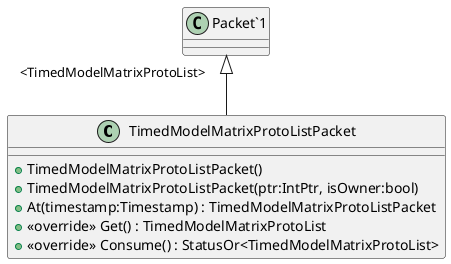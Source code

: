 @startuml
class TimedModelMatrixProtoListPacket {
    + TimedModelMatrixProtoListPacket()
    + TimedModelMatrixProtoListPacket(ptr:IntPtr, isOwner:bool)
    + At(timestamp:Timestamp) : TimedModelMatrixProtoListPacket
    + <<override>> Get() : TimedModelMatrixProtoList
    + <<override>> Consume() : StatusOr<TimedModelMatrixProtoList>
}
"Packet`1" "<TimedModelMatrixProtoList>" <|-- TimedModelMatrixProtoListPacket
@enduml
